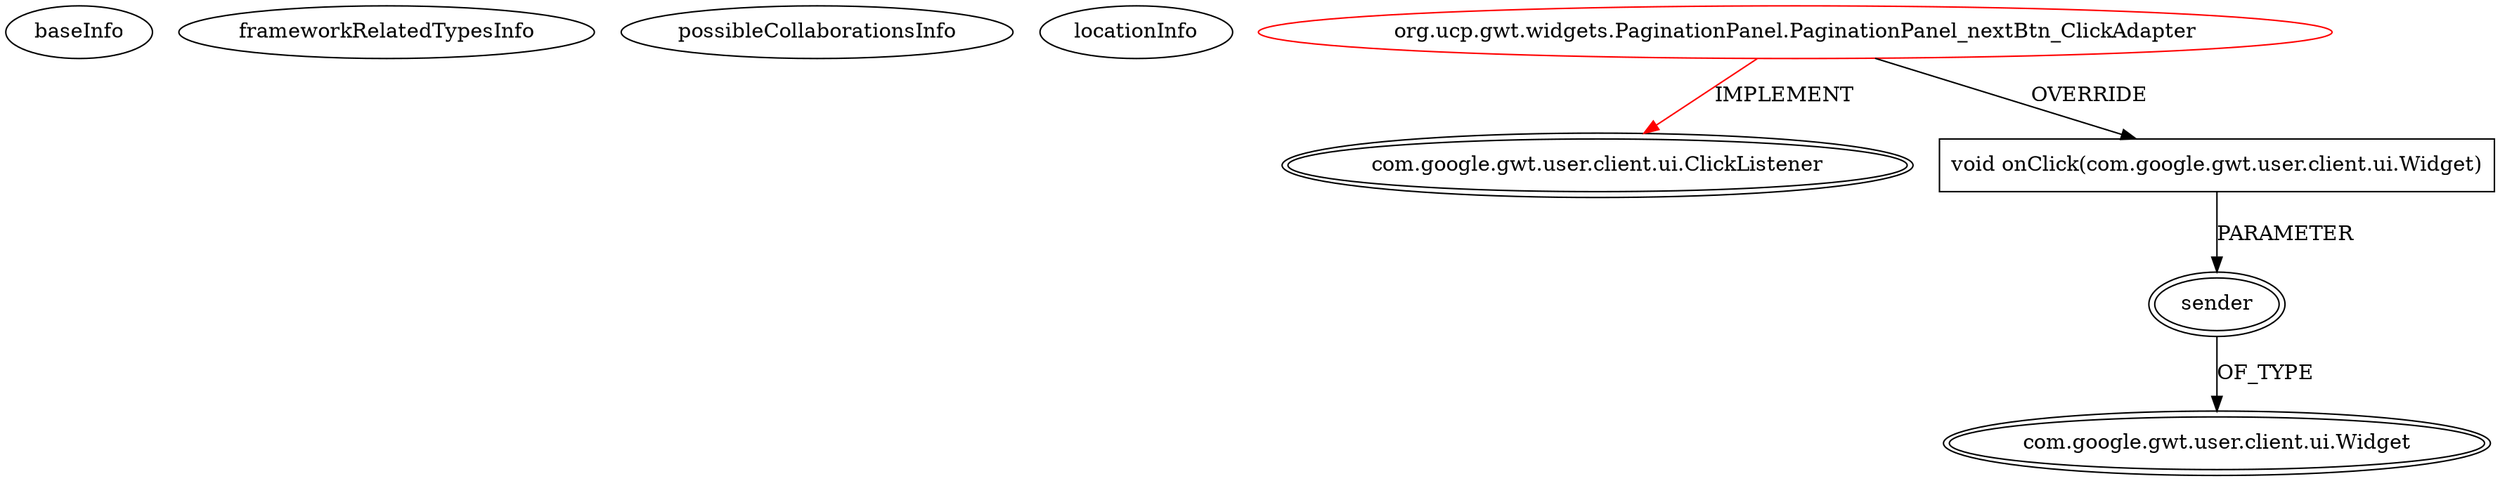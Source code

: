 digraph {
baseInfo[graphId=2955,category="extension_graph",isAnonymous=false,possibleRelation=false]
frameworkRelatedTypesInfo[0="com.google.gwt.user.client.ui.ClickListener"]
possibleCollaborationsInfo[]
locationInfo[projectName="hmiguellima-ugat",filePath="/hmiguellima-ugat/ugat-master/src/org/ucp/gwt/widgets/PaginationPanel.java",contextSignature="PaginationPanel_nextBtn_ClickAdapter",graphId="2955"]
0[label="org.ucp.gwt.widgets.PaginationPanel.PaginationPanel_nextBtn_ClickAdapter",vertexType="ROOT_CLIENT_CLASS_DECLARATION",isFrameworkType=false,color=red]
1[label="com.google.gwt.user.client.ui.ClickListener",vertexType="FRAMEWORK_INTERFACE_TYPE",isFrameworkType=true,peripheries=2]
2[label="void onClick(com.google.gwt.user.client.ui.Widget)",vertexType="OVERRIDING_METHOD_DECLARATION",isFrameworkType=false,shape=box]
3[label="sender",vertexType="PARAMETER_DECLARATION",isFrameworkType=true,peripheries=2]
4[label="com.google.gwt.user.client.ui.Widget",vertexType="FRAMEWORK_CLASS_TYPE",isFrameworkType=true,peripheries=2]
0->1[label="IMPLEMENT",color=red]
0->2[label="OVERRIDE"]
3->4[label="OF_TYPE"]
2->3[label="PARAMETER"]
}
